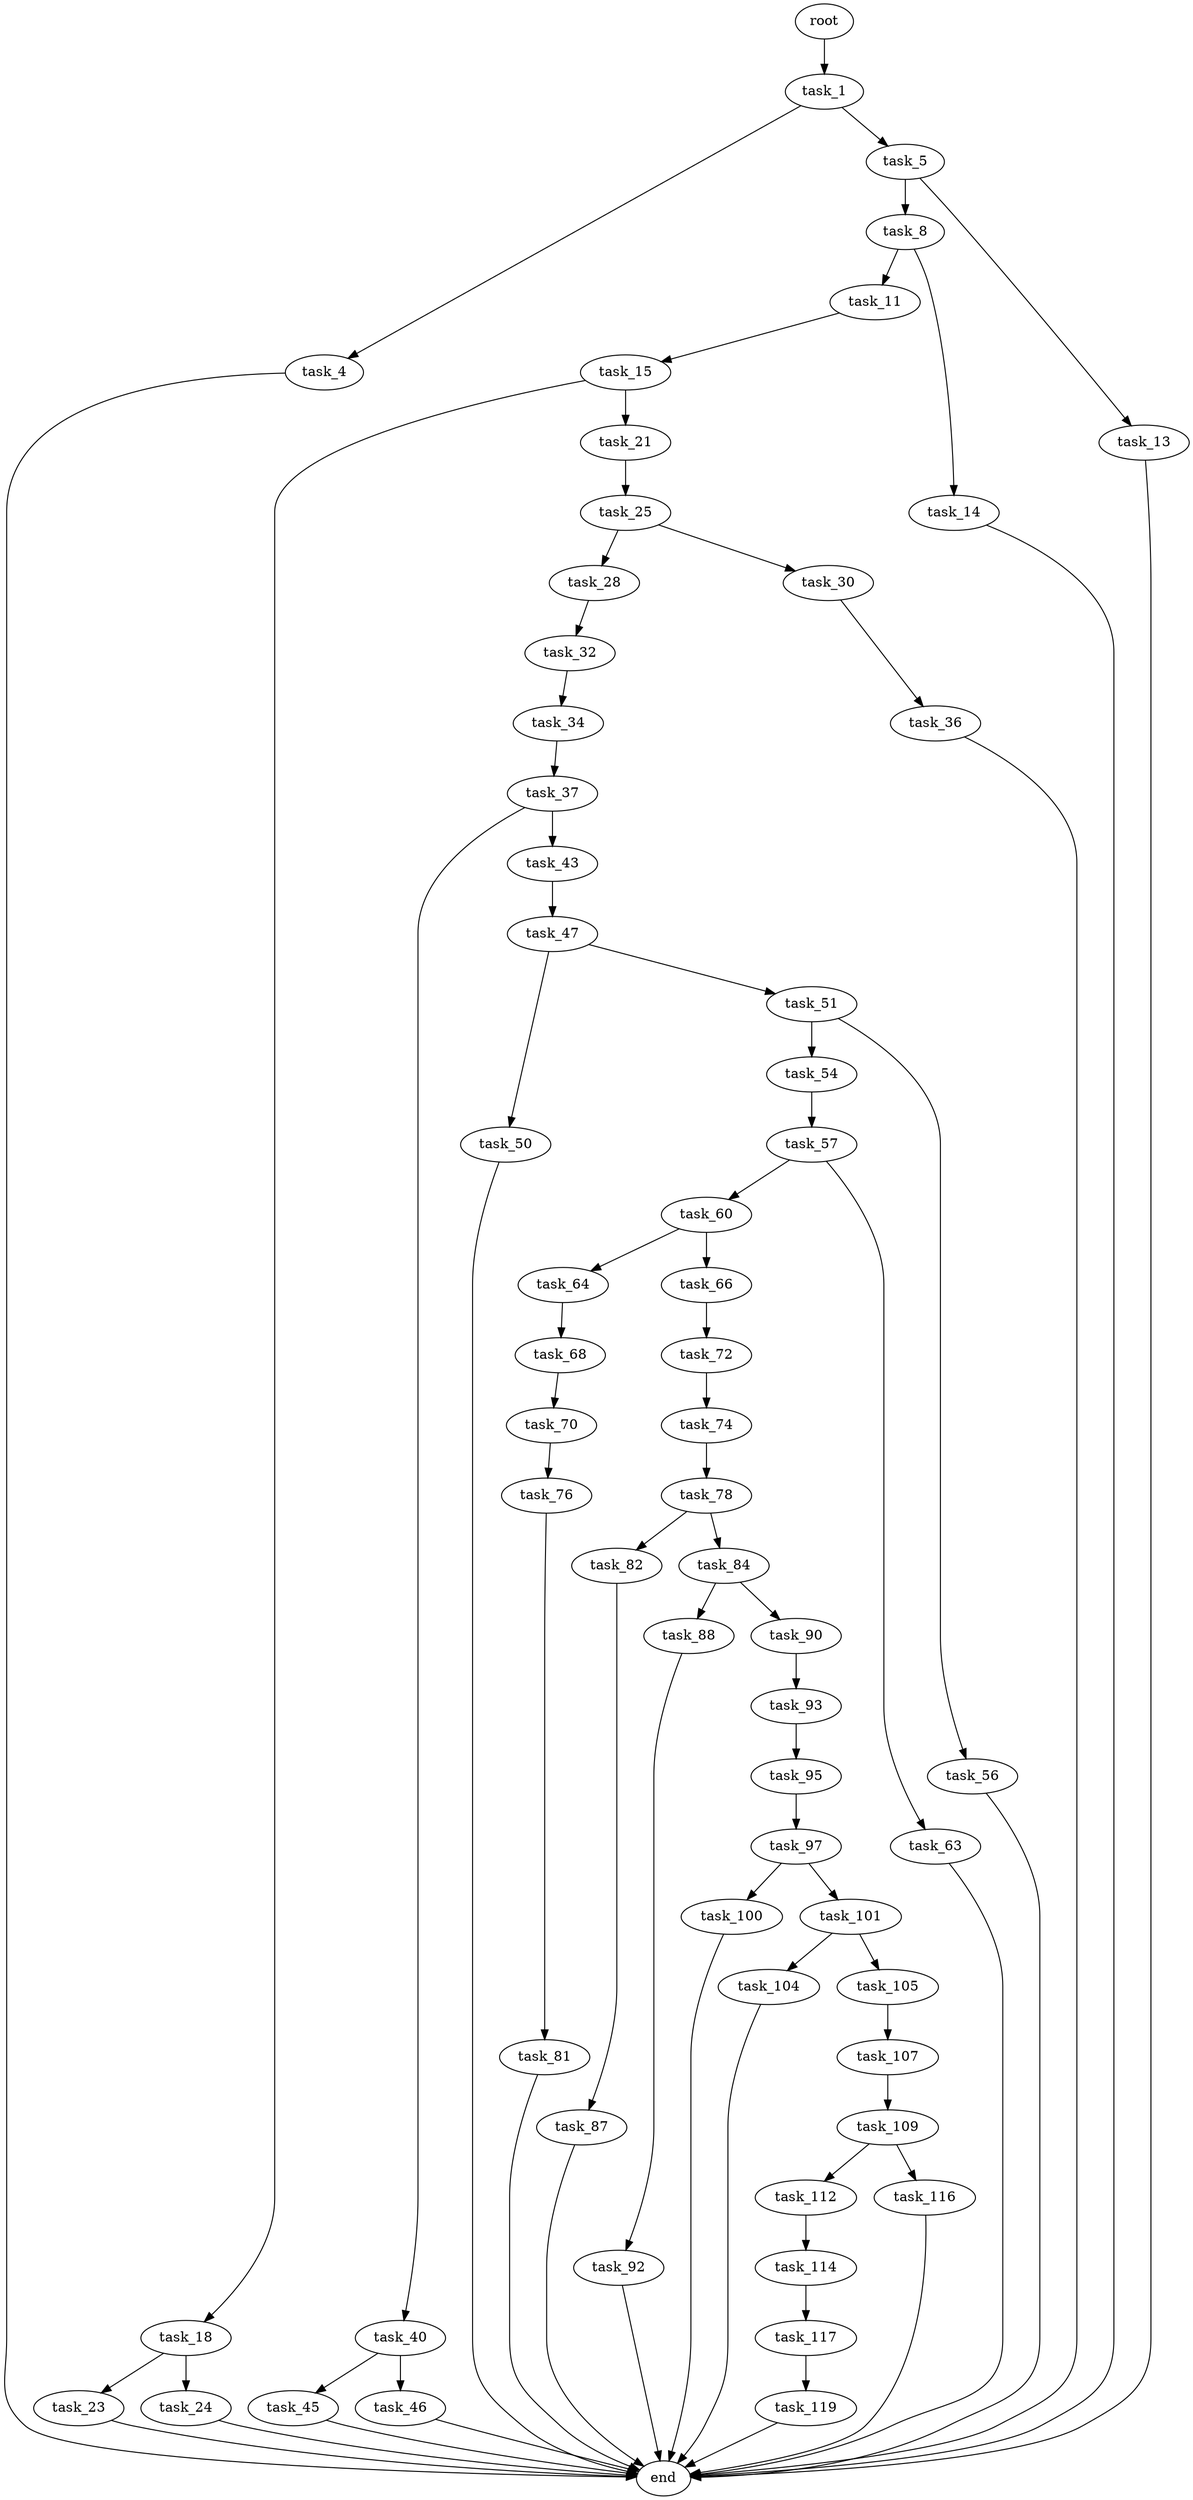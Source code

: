 digraph G {
  root [size="0.000000"];
  task_1 [size="459722068852.000000"];
  task_4 [size="11232562885.000000"];
  task_5 [size="277029350148.000000"];
  task_8 [size="25003470003.000000"];
  task_11 [size="678508631.000000"];
  task_13 [size="68719476736.000000"];
  task_14 [size="4686186304.000000"];
  task_15 [size="782757789696.000000"];
  task_18 [size="62417111672.000000"];
  task_21 [size="263945077073.000000"];
  task_23 [size="1385703546419.000000"];
  task_24 [size="13051801242.000000"];
  task_25 [size="549755813888.000000"];
  task_28 [size="1689771792.000000"];
  task_30 [size="4681926960.000000"];
  task_32 [size="5299994440.000000"];
  task_34 [size="549755813888.000000"];
  task_36 [size="549755813888.000000"];
  task_37 [size="28991029248.000000"];
  task_40 [size="16930673864.000000"];
  task_43 [size="661292771335.000000"];
  task_45 [size="1157338514.000000"];
  task_46 [size="68719476736.000000"];
  task_47 [size="24592610300.000000"];
  task_50 [size="549755813888.000000"];
  task_51 [size="278009034767.000000"];
  task_54 [size="68719476736.000000"];
  task_56 [size="134217728000.000000"];
  task_57 [size="33024657898.000000"];
  task_60 [size="28175570015.000000"];
  task_63 [size="782757789696.000000"];
  task_64 [size="1323510942.000000"];
  task_66 [size="54185144122.000000"];
  task_68 [size="31677675508.000000"];
  task_70 [size="6571298982.000000"];
  task_72 [size="134217728000.000000"];
  task_74 [size="3646641322.000000"];
  task_76 [size="1258721589503.000000"];
  task_78 [size="46027877785.000000"];
  task_81 [size="8589934592.000000"];
  task_82 [size="28991029248.000000"];
  task_84 [size="28991029248.000000"];
  task_87 [size="4372501816.000000"];
  task_88 [size="68719476736.000000"];
  task_90 [size="68719476736.000000"];
  task_92 [size="8066516586.000000"];
  task_93 [size="68719476736.000000"];
  task_95 [size="532899986995.000000"];
  task_97 [size="549755813888.000000"];
  task_100 [size="6223800467.000000"];
  task_101 [size="7705117705.000000"];
  task_104 [size="38390592656.000000"];
  task_105 [size="8589934592.000000"];
  task_107 [size="16301305801.000000"];
  task_109 [size="11197551224.000000"];
  task_112 [size="6663519771.000000"];
  task_114 [size="1028115403271.000000"];
  task_116 [size="549755813888.000000"];
  task_117 [size="570889935.000000"];
  task_119 [size="782757789696.000000"];
  end [size="0.000000"];

  root -> task_1 [size="1.000000"];
  task_1 -> task_4 [size="301989888.000000"];
  task_1 -> task_5 [size="301989888.000000"];
  task_4 -> end [size="1.000000"];
  task_5 -> task_8 [size="209715200.000000"];
  task_5 -> task_13 [size="209715200.000000"];
  task_8 -> task_11 [size="411041792.000000"];
  task_8 -> task_14 [size="411041792.000000"];
  task_11 -> task_15 [size="75497472.000000"];
  task_13 -> end [size="1.000000"];
  task_14 -> end [size="1.000000"];
  task_15 -> task_18 [size="679477248.000000"];
  task_15 -> task_21 [size="679477248.000000"];
  task_18 -> task_23 [size="75497472.000000"];
  task_18 -> task_24 [size="75497472.000000"];
  task_21 -> task_25 [size="209715200.000000"];
  task_23 -> end [size="1.000000"];
  task_24 -> end [size="1.000000"];
  task_25 -> task_28 [size="536870912.000000"];
  task_25 -> task_30 [size="536870912.000000"];
  task_28 -> task_32 [size="33554432.000000"];
  task_30 -> task_36 [size="75497472.000000"];
  task_32 -> task_34 [size="209715200.000000"];
  task_34 -> task_37 [size="536870912.000000"];
  task_36 -> end [size="1.000000"];
  task_37 -> task_40 [size="75497472.000000"];
  task_37 -> task_43 [size="75497472.000000"];
  task_40 -> task_45 [size="536870912.000000"];
  task_40 -> task_46 [size="536870912.000000"];
  task_43 -> task_47 [size="838860800.000000"];
  task_45 -> end [size="1.000000"];
  task_46 -> end [size="1.000000"];
  task_47 -> task_50 [size="536870912.000000"];
  task_47 -> task_51 [size="536870912.000000"];
  task_50 -> end [size="1.000000"];
  task_51 -> task_54 [size="411041792.000000"];
  task_51 -> task_56 [size="411041792.000000"];
  task_54 -> task_57 [size="134217728.000000"];
  task_56 -> end [size="1.000000"];
  task_57 -> task_60 [size="838860800.000000"];
  task_57 -> task_63 [size="838860800.000000"];
  task_60 -> task_64 [size="679477248.000000"];
  task_60 -> task_66 [size="679477248.000000"];
  task_63 -> end [size="1.000000"];
  task_64 -> task_68 [size="75497472.000000"];
  task_66 -> task_72 [size="75497472.000000"];
  task_68 -> task_70 [size="134217728.000000"];
  task_70 -> task_76 [size="134217728.000000"];
  task_72 -> task_74 [size="209715200.000000"];
  task_74 -> task_78 [size="411041792.000000"];
  task_76 -> task_81 [size="838860800.000000"];
  task_78 -> task_82 [size="838860800.000000"];
  task_78 -> task_84 [size="838860800.000000"];
  task_81 -> end [size="1.000000"];
  task_82 -> task_87 [size="75497472.000000"];
  task_84 -> task_88 [size="75497472.000000"];
  task_84 -> task_90 [size="75497472.000000"];
  task_87 -> end [size="1.000000"];
  task_88 -> task_92 [size="134217728.000000"];
  task_90 -> task_93 [size="134217728.000000"];
  task_92 -> end [size="1.000000"];
  task_93 -> task_95 [size="134217728.000000"];
  task_95 -> task_97 [size="838860800.000000"];
  task_97 -> task_100 [size="536870912.000000"];
  task_97 -> task_101 [size="536870912.000000"];
  task_100 -> end [size="1.000000"];
  task_101 -> task_104 [size="209715200.000000"];
  task_101 -> task_105 [size="209715200.000000"];
  task_104 -> end [size="1.000000"];
  task_105 -> task_107 [size="33554432.000000"];
  task_107 -> task_109 [size="301989888.000000"];
  task_109 -> task_112 [size="209715200.000000"];
  task_109 -> task_116 [size="209715200.000000"];
  task_112 -> task_114 [size="134217728.000000"];
  task_114 -> task_117 [size="679477248.000000"];
  task_116 -> end [size="1.000000"];
  task_117 -> task_119 [size="33554432.000000"];
  task_119 -> end [size="1.000000"];
}
